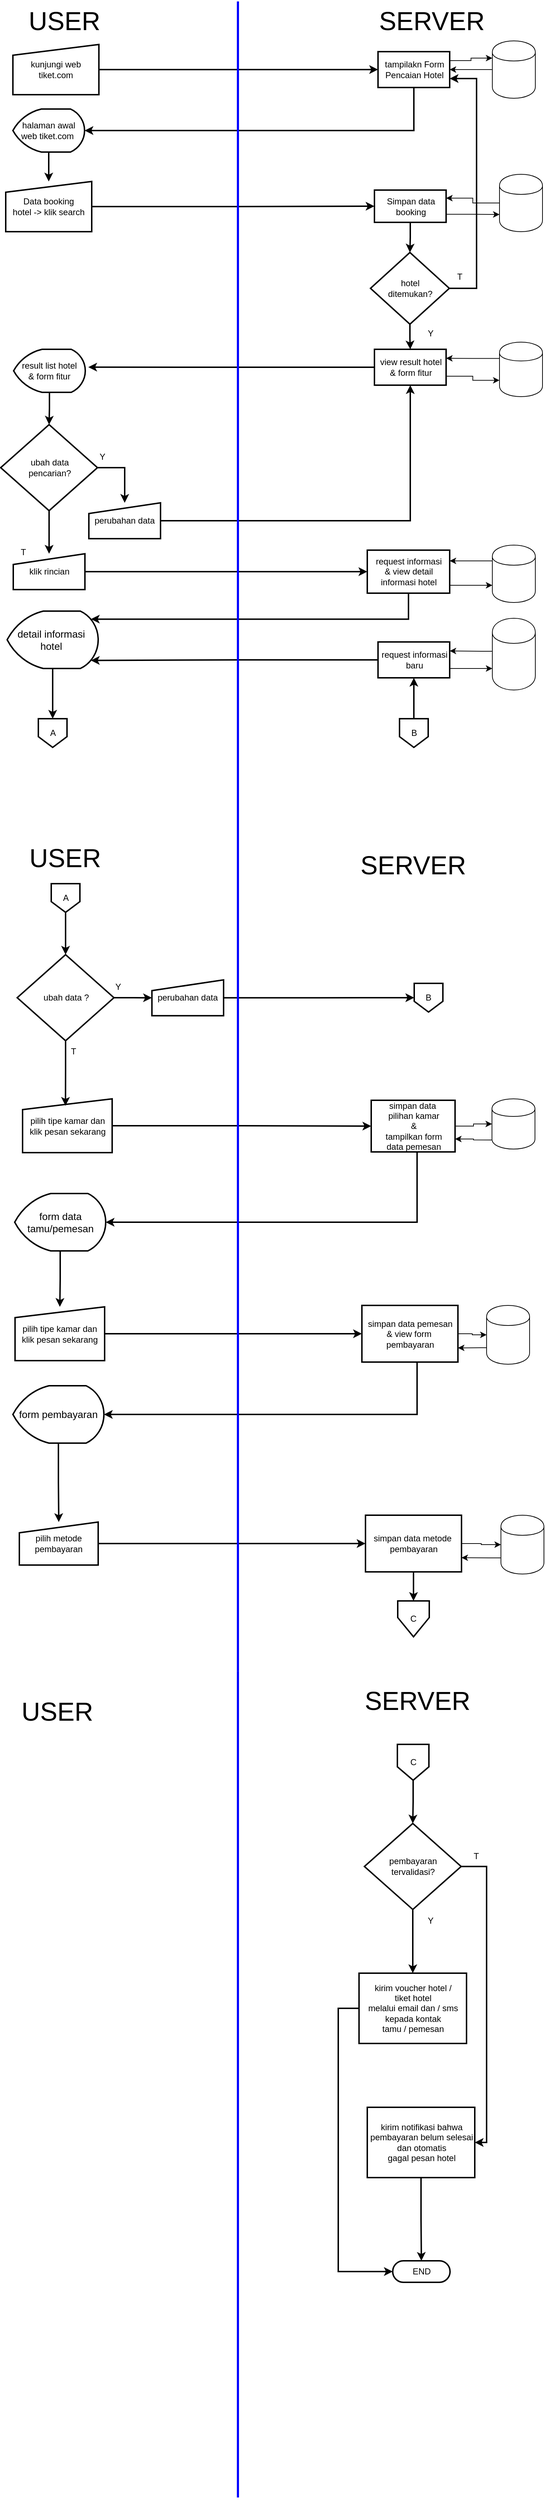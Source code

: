 <mxfile version="9.3.1" type="device" userAgent="Mozilla/5.0 (Windows NT 10.0; Win64; x64) AppleWebKit/537.36 (KHTML, like Gecko) draw.io/9.3.1 Chrome/66.0.336.181 Electron/3.0.6 Safari/537.36" editor="www.draw.io"><diagram id="7xQe9h00Fm2p5Pzg6TVt" name="flowchart"><mxGraphModel dx="2057" dy="865" grid="1" gridSize="10" guides="1" tooltips="1" connect="1" arrows="1" fold="1" page="1" pageScale="1" pageWidth="827" pageHeight="1169" background="#ffffff" math="0" shadow="0"><root><mxCell id="0"/><mxCell id="1" parent="0"/><mxCell id="4sEJpRVQ095iNsv6PVes-4" style="edgeStyle=orthogonalEdgeStyle;rounded=0;orthogonalLoop=1;jettySize=auto;html=1;entryX=0;entryY=0.5;entryDx=0;entryDy=0;strokeWidth=2;strokeColor=#000000;" parent="1" source="58WgCLBe9x--F_Q7dGFy-5" target="4sEJpRVQ095iNsv6PVes-2" edge="1"><mxGeometry relative="1" as="geometry"/></mxCell><mxCell id="58WgCLBe9x--F_Q7dGFy-5" value="kunjungi web tiket.com" style="shape=manualInput;whiteSpace=wrap;html=1;size=15;fillColor=none;strokeWidth=2;strokeColor=#000000;" parent="1" vertex="1"><mxGeometry x="86" y="70" width="120" height="70" as="geometry"/></mxCell><mxCell id="vdAIvBZN7Cc1fU0fqung-48" style="edgeStyle=orthogonalEdgeStyle;rounded=0;orthogonalLoop=1;jettySize=auto;html=1;entryX=1;entryY=0.5;entryDx=0;entryDy=0;entryPerimeter=0;strokeWidth=2;strokeColor=#000000;" parent="1" source="4sEJpRVQ095iNsv6PVes-2" target="4sEJpRVQ095iNsv6PVes-3" edge="1"><mxGeometry relative="1" as="geometry"><Array as="points"><mxPoint x="645" y="190"/></Array></mxGeometry></mxCell><mxCell id="BG5LnX7tdTYTS-cA3_3r-7" style="edgeStyle=orthogonalEdgeStyle;rounded=0;orthogonalLoop=1;jettySize=auto;html=1;entryX=0;entryY=0.3;entryDx=0;entryDy=0;exitX=1;exitY=0.25;exitDx=0;exitDy=0;" parent="1" source="4sEJpRVQ095iNsv6PVes-2" target="BG5LnX7tdTYTS-cA3_3r-6" edge="1"><mxGeometry relative="1" as="geometry"/></mxCell><mxCell id="4sEJpRVQ095iNsv6PVes-2" value="tampilakn Form &lt;br&gt;Pencaian Hotel&lt;br&gt;" style="html=1;whitespace=wrap;fillColor=none;strokeWidth=2;strokeColor=#000000;" parent="1" vertex="1"><mxGeometry x="595.5" y="80" width="100" height="50" as="geometry"/></mxCell><mxCell id="vdAIvBZN7Cc1fU0fqung-50" style="edgeStyle=orthogonalEdgeStyle;rounded=0;orthogonalLoop=1;jettySize=auto;html=1;entryX=0.5;entryY=0;entryDx=0;entryDy=0;strokeWidth=2;strokeColor=#000000;" parent="1" source="4sEJpRVQ095iNsv6PVes-3" target="4sEJpRVQ095iNsv6PVes-10" edge="1"><mxGeometry relative="1" as="geometry"/></mxCell><mxCell id="4sEJpRVQ095iNsv6PVes-3" value="halaman awal web tiket.com&amp;nbsp;" style="strokeWidth=2;html=1;shape=mxgraph.flowchart.display;whiteSpace=wrap;fillColor=none;strokeColor=#000000;" parent="1" vertex="1"><mxGeometry x="86" y="160" width="100" height="60" as="geometry"/></mxCell><mxCell id="4sEJpRVQ095iNsv6PVes-8" value="&lt;font style=&quot;font-size: 36px&quot;&gt;USER&lt;/font&gt;" style="text;html=1;resizable=0;points=[];autosize=1;align=left;verticalAlign=top;spacingTop=-4;strokeWidth=2;strokeColor=none;" parent="1" vertex="1"><mxGeometry x="105.5" y="13" width="120" height="20" as="geometry"/></mxCell><mxCell id="4sEJpRVQ095iNsv6PVes-9" value="&lt;font style=&quot;font-size: 36px&quot;&gt;SERVER&lt;/font&gt;" style="text;html=1;resizable=0;points=[];autosize=1;align=left;verticalAlign=top;spacingTop=-4;strokeWidth=2;strokeColor=none;" parent="1" vertex="1"><mxGeometry x="594.5" y="13" width="160" height="20" as="geometry"/></mxCell><mxCell id="4sEJpRVQ095iNsv6PVes-17" style="edgeStyle=orthogonalEdgeStyle;rounded=0;orthogonalLoop=1;jettySize=auto;html=1;entryX=0;entryY=0.5;entryDx=0;entryDy=0;strokeWidth=2;strokeColor=#000000;" parent="1" source="4sEJpRVQ095iNsv6PVes-10" target="4sEJpRVQ095iNsv6PVes-13" edge="1"><mxGeometry relative="1" as="geometry"><mxPoint x="523.0" y="385" as="targetPoint"/></mxGeometry></mxCell><mxCell id="4sEJpRVQ095iNsv6PVes-10" value="Data booking&lt;br&gt;hotel -&amp;gt; klik search&lt;br&gt;" style="shape=manualInput;whiteSpace=wrap;html=1;size=15;fillColor=none;strokeWidth=2;strokeColor=#000000;" parent="1" vertex="1"><mxGeometry x="76" y="261" width="120" height="70" as="geometry"/></mxCell><mxCell id="4sEJpRVQ095iNsv6PVes-18" style="edgeStyle=orthogonalEdgeStyle;rounded=0;orthogonalLoop=1;jettySize=auto;html=1;entryX=0.5;entryY=0;entryDx=0;entryDy=0;strokeWidth=2;strokeColor=#000000;" parent="1" source="4sEJpRVQ095iNsv6PVes-13" target="4sEJpRVQ095iNsv6PVes-14" edge="1"><mxGeometry relative="1" as="geometry"/></mxCell><mxCell id="BG5LnX7tdTYTS-cA3_3r-12" style="edgeStyle=orthogonalEdgeStyle;rounded=0;orthogonalLoop=1;jettySize=auto;html=1;entryX=0;entryY=0.7;entryDx=0;entryDy=0;exitX=1;exitY=0.75;exitDx=0;exitDy=0;" parent="1" source="4sEJpRVQ095iNsv6PVes-13" target="BG5LnX7tdTYTS-cA3_3r-11" edge="1"><mxGeometry relative="1" as="geometry"/></mxCell><mxCell id="4sEJpRVQ095iNsv6PVes-13" value="Simpan data &lt;br&gt;booking" style="html=1;whitespace=wrap;fillColor=none;strokeWidth=2;strokeColor=#000000;" parent="1" vertex="1"><mxGeometry x="590.5" y="273" width="100" height="45" as="geometry"/></mxCell><mxCell id="4sEJpRVQ095iNsv6PVes-20" style="edgeStyle=orthogonalEdgeStyle;rounded=0;orthogonalLoop=1;jettySize=auto;html=1;entryX=0.5;entryY=0;entryDx=0;entryDy=0;strokeWidth=2;strokeColor=#000000;" parent="1" source="4sEJpRVQ095iNsv6PVes-14" target="4sEJpRVQ095iNsv6PVes-19" edge="1"><mxGeometry relative="1" as="geometry"/></mxCell><mxCell id="4sEJpRVQ095iNsv6PVes-23" style="edgeStyle=orthogonalEdgeStyle;rounded=0;orthogonalLoop=1;jettySize=auto;html=1;entryX=1;entryY=0.75;entryDx=0;entryDy=0;strokeWidth=2;strokeColor=#000000;" parent="1" source="4sEJpRVQ095iNsv6PVes-14" target="4sEJpRVQ095iNsv6PVes-2" edge="1"><mxGeometry relative="1" as="geometry"><Array as="points"><mxPoint x="733" y="410"/><mxPoint x="733" y="118"/></Array></mxGeometry></mxCell><mxCell id="4sEJpRVQ095iNsv6PVes-14" value="hotel &lt;br&gt;ditemukan?" style="shape=rhombus;html=1;whitespace=wrap;perimeter=rhombusPerimeter;fillColor=none;strokeWidth=2;strokeColor=#000000;" parent="1" vertex="1"><mxGeometry x="585" y="360" width="110" height="100" as="geometry"/></mxCell><mxCell id="4sEJpRVQ095iNsv6PVes-22" style="edgeStyle=orthogonalEdgeStyle;rounded=0;orthogonalLoop=1;jettySize=auto;html=1;entryX=1.042;entryY=0.415;entryDx=0;entryDy=0;entryPerimeter=0;strokeWidth=2;strokeColor=#000000;" parent="1" source="4sEJpRVQ095iNsv6PVes-19" target="4sEJpRVQ095iNsv6PVes-21" edge="1"><mxGeometry relative="1" as="geometry"/></mxCell><mxCell id="DP4-Vj7uWjDRivmNZeHk-3" style="edgeStyle=orthogonalEdgeStyle;rounded=0;orthogonalLoop=1;jettySize=auto;html=1;entryX=0;entryY=0.7;entryDx=0;entryDy=0;exitX=1;exitY=0.75;exitDx=0;exitDy=0;" parent="1" source="4sEJpRVQ095iNsv6PVes-19" target="DP4-Vj7uWjDRivmNZeHk-2" edge="1"><mxGeometry relative="1" as="geometry"/></mxCell><mxCell id="4sEJpRVQ095iNsv6PVes-19" value="view result hotel&lt;br&gt;&amp;amp; form fitur&lt;br&gt;" style="html=1;whitespace=wrap;fillColor=none;strokeWidth=2;strokeColor=#000000;" parent="1" vertex="1"><mxGeometry x="590.5" y="495" width="100" height="50" as="geometry"/></mxCell><mxCell id="4sEJpRVQ095iNsv6PVes-28" style="edgeStyle=orthogonalEdgeStyle;rounded=0;orthogonalLoop=1;jettySize=auto;html=1;entryX=0.5;entryY=0;entryDx=0;entryDy=0;strokeWidth=2;strokeColor=#000000;" parent="1" source="4sEJpRVQ095iNsv6PVes-21" target="4sEJpRVQ095iNsv6PVes-25" edge="1"><mxGeometry relative="1" as="geometry"/></mxCell><mxCell id="4sEJpRVQ095iNsv6PVes-21" value="result list hotel&lt;br&gt;&amp;amp; form fitur&lt;br&gt;" style="strokeWidth=2;html=1;shape=mxgraph.flowchart.display;whiteSpace=wrap;fillColor=none;strokeColor=#000000;" parent="1" vertex="1"><mxGeometry x="87" y="495" width="100" height="60" as="geometry"/></mxCell><mxCell id="vdAIvBZN7Cc1fU0fqung-18" style="edgeStyle=orthogonalEdgeStyle;rounded=0;orthogonalLoop=1;jettySize=auto;html=1;entryX=0;entryY=0.5;entryDx=0;entryDy=0;strokeWidth=2;strokeColor=#000000;" parent="1" source="4sEJpRVQ095iNsv6PVes-24" target="4sEJpRVQ095iNsv6PVes-27" edge="1"><mxGeometry relative="1" as="geometry"/></mxCell><mxCell id="4sEJpRVQ095iNsv6PVes-24" value="klik rincian" style="shape=manualInput;whiteSpace=wrap;html=1;size=15;fillColor=none;strokeWidth=2;strokeColor=#000000;" parent="1" vertex="1"><mxGeometry x="86.5" y="780" width="100" height="50" as="geometry"/></mxCell><mxCell id="vdAIvBZN7Cc1fU0fqung-19" style="edgeStyle=orthogonalEdgeStyle;rounded=0;orthogonalLoop=1;jettySize=auto;html=1;entryX=0.5;entryY=0;entryDx=0;entryDy=0;strokeWidth=2;strokeColor=#000000;" parent="1" source="4sEJpRVQ095iNsv6PVes-25" target="4sEJpRVQ095iNsv6PVes-24" edge="1"><mxGeometry relative="1" as="geometry"/></mxCell><mxCell id="vdAIvBZN7Cc1fU0fqung-51" style="edgeStyle=orthogonalEdgeStyle;rounded=0;orthogonalLoop=1;jettySize=auto;html=1;entryX=0.5;entryY=0;entryDx=0;entryDy=0;strokeWidth=2;strokeColor=#000000;" parent="1" source="4sEJpRVQ095iNsv6PVes-25" target="4sEJpRVQ095iNsv6PVes-26" edge="1"><mxGeometry relative="1" as="geometry"><Array as="points"><mxPoint x="242" y="660"/></Array></mxGeometry></mxCell><mxCell id="4sEJpRVQ095iNsv6PVes-25" value="ubah data &lt;br&gt;pencarian?" style="shape=rhombus;html=1;whitespace=wrap;perimeter=rhombusPerimeter;fillColor=none;strokeWidth=2;strokeColor=#000000;" parent="1" vertex="1"><mxGeometry x="69" y="600" width="135" height="120" as="geometry"/></mxCell><mxCell id="vdAIvBZN7Cc1fU0fqung-21" style="edgeStyle=orthogonalEdgeStyle;rounded=0;orthogonalLoop=1;jettySize=auto;html=1;entryX=0.5;entryY=1;entryDx=0;entryDy=0;strokeWidth=2;strokeColor=#000000;" parent="1" source="4sEJpRVQ095iNsv6PVes-26" target="4sEJpRVQ095iNsv6PVes-19" edge="1"><mxGeometry relative="1" as="geometry"/></mxCell><mxCell id="4sEJpRVQ095iNsv6PVes-26" value="perubahan data" style="shape=manualInput;whiteSpace=wrap;html=1;size=15;fillColor=none;strokeWidth=2;strokeColor=#000000;" parent="1" vertex="1"><mxGeometry x="192" y="709" width="100" height="50" as="geometry"/></mxCell><mxCell id="vdAIvBZN7Cc1fU0fqung-16" style="edgeStyle=orthogonalEdgeStyle;rounded=0;orthogonalLoop=1;jettySize=auto;html=1;entryX=0.92;entryY=0.14;entryDx=0;entryDy=0;entryPerimeter=0;strokeWidth=2;strokeColor=#000000;" parent="1" source="4sEJpRVQ095iNsv6PVes-27" target="4sEJpRVQ095iNsv6PVes-35" edge="1"><mxGeometry relative="1" as="geometry"><Array as="points"><mxPoint x="638" y="871"/></Array></mxGeometry></mxCell><mxCell id="GLwpwIfzHlogev-epCEm-1" style="edgeStyle=orthogonalEdgeStyle;rounded=0;orthogonalLoop=1;jettySize=auto;html=1;entryX=0;entryY=0.7;entryDx=0;entryDy=0;" parent="1" source="4sEJpRVQ095iNsv6PVes-27" target="iQCuo9IzA75NZSROzpXM-1" edge="1"><mxGeometry relative="1" as="geometry"><Array as="points"><mxPoint x="710" y="824"/><mxPoint x="710" y="824"/></Array></mxGeometry></mxCell><mxCell id="4sEJpRVQ095iNsv6PVes-27" value="request informasi&lt;br&gt;&amp;amp; view detail&lt;br&gt;informasi hotel&lt;br&gt;" style="html=1;whitespace=wrap;fillColor=none;strokeWidth=2;strokeColor=#000000;" parent="1" vertex="1"><mxGeometry x="580.5" y="775" width="115" height="60" as="geometry"/></mxCell><mxCell id="vdAIvBZN7Cc1fU0fqung-56" style="edgeStyle=orthogonalEdgeStyle;rounded=0;orthogonalLoop=1;jettySize=auto;html=1;entryX=0.5;entryY=0;entryDx=0;entryDy=0;strokeWidth=2;strokeColor=#000000;" parent="1" source="4sEJpRVQ095iNsv6PVes-35" target="vdAIvBZN7Cc1fU0fqung-55" edge="1"><mxGeometry relative="1" as="geometry"/></mxCell><mxCell id="4sEJpRVQ095iNsv6PVes-35" value="&lt;font style=&quot;font-size: 14px&quot;&gt;detail informasi&amp;nbsp;&lt;br&gt;hotel&amp;nbsp;&lt;/font&gt;&lt;br&gt;" style="strokeWidth=2;html=1;shape=mxgraph.flowchart.display;whiteSpace=wrap;fillColor=none;strokeColor=#000000;" parent="1" vertex="1"><mxGeometry x="78" y="860" width="127" height="80" as="geometry"/></mxCell><mxCell id="vdAIvBZN7Cc1fU0fqung-33" style="edgeStyle=orthogonalEdgeStyle;rounded=0;orthogonalLoop=1;jettySize=auto;html=1;entryX=0.479;entryY=0.129;entryDx=0;entryDy=0;entryPerimeter=0;strokeWidth=2;strokeColor=#000000;" parent="1" source="vdAIvBZN7Cc1fU0fqung-22" target="vdAIvBZN7Cc1fU0fqung-24" edge="1"><mxGeometry relative="1" as="geometry"/></mxCell><mxCell id="vdAIvBZN7Cc1fU0fqung-66" style="edgeStyle=orthogonalEdgeStyle;rounded=0;orthogonalLoop=1;jettySize=auto;html=1;entryX=0;entryY=0.5;entryDx=0;entryDy=0;strokeWidth=2;strokeColor=#000000;" parent="1" source="vdAIvBZN7Cc1fU0fqung-22" target="vdAIvBZN7Cc1fU0fqung-23" edge="1"><mxGeometry relative="1" as="geometry"/></mxCell><mxCell id="vdAIvBZN7Cc1fU0fqung-22" value="ubah data ?" style="shape=rhombus;html=1;whitespace=wrap;perimeter=rhombusPerimeter;fillColor=none;strokeWidth=2;strokeColor=#000000;" parent="1" vertex="1"><mxGeometry x="92" y="1339" width="135" height="120" as="geometry"/></mxCell><mxCell id="vdAIvBZN7Cc1fU0fqung-68" style="edgeStyle=orthogonalEdgeStyle;rounded=0;orthogonalLoop=1;jettySize=auto;html=1;entryX=0;entryY=0.5;entryDx=0;entryDy=0;strokeWidth=2;strokeColor=#000000;" parent="1" source="vdAIvBZN7Cc1fU0fqung-23" target="vdAIvBZN7Cc1fU0fqung-67" edge="1"><mxGeometry relative="1" as="geometry"/></mxCell><mxCell id="vdAIvBZN7Cc1fU0fqung-23" value="perubahan data" style="shape=manualInput;whiteSpace=wrap;html=1;size=15;fillColor=none;strokeWidth=2;strokeColor=#000000;" parent="1" vertex="1"><mxGeometry x="280" y="1374.118" width="100" height="50" as="geometry"/></mxCell><mxCell id="vdAIvBZN7Cc1fU0fqung-35" style="edgeStyle=orthogonalEdgeStyle;rounded=0;orthogonalLoop=1;jettySize=auto;html=1;entryX=0;entryY=0.5;entryDx=0;entryDy=0;strokeWidth=2;strokeColor=#000000;" parent="1" source="vdAIvBZN7Cc1fU0fqung-24" target="vdAIvBZN7Cc1fU0fqung-34" edge="1"><mxGeometry relative="1" as="geometry"/></mxCell><mxCell id="vdAIvBZN7Cc1fU0fqung-24" value="pilih tipe kamar dan klik pesan sekarang" style="shape=manualInput;whiteSpace=wrap;html=1;size=15;fillColor=none;strokeWidth=2;strokeColor=#000000;" parent="1" vertex="1"><mxGeometry x="99.5" y="1540" width="125" height="75" as="geometry"/></mxCell><mxCell id="vdAIvBZN7Cc1fU0fqung-52" style="edgeStyle=orthogonalEdgeStyle;rounded=0;orthogonalLoop=1;jettySize=auto;html=1;entryX=0.92;entryY=0.86;entryDx=0;entryDy=0;entryPerimeter=0;strokeWidth=2;strokeColor=#000000;" parent="1" source="vdAIvBZN7Cc1fU0fqung-26" target="4sEJpRVQ095iNsv6PVes-35" edge="1"><mxGeometry relative="1" as="geometry"/></mxCell><mxCell id="GLwpwIfzHlogev-epCEm-4" style="edgeStyle=orthogonalEdgeStyle;rounded=0;orthogonalLoop=1;jettySize=auto;html=1;entryX=0;entryY=0.7;entryDx=0;entryDy=0;" parent="1" source="vdAIvBZN7Cc1fU0fqung-26" target="GLwpwIfzHlogev-epCEm-3" edge="1"><mxGeometry relative="1" as="geometry"><Array as="points"><mxPoint x="710" y="940"/><mxPoint x="710" y="940"/></Array></mxGeometry></mxCell><mxCell id="vdAIvBZN7Cc1fU0fqung-26" value="request informasi&lt;br&gt;baru&lt;br&gt;" style="html=1;whitespace=wrap;fillColor=none;strokeWidth=2;strokeColor=#000000;" parent="1" vertex="1"><mxGeometry x="595.5" y="903" width="100" height="50" as="geometry"/></mxCell><mxCell id="vdAIvBZN7Cc1fU0fqung-37" style="edgeStyle=orthogonalEdgeStyle;rounded=0;orthogonalLoop=1;jettySize=auto;html=1;entryX=1;entryY=0.5;entryDx=0;entryDy=0;entryPerimeter=0;strokeWidth=2;strokeColor=#000000;" parent="1" source="vdAIvBZN7Cc1fU0fqung-34" target="vdAIvBZN7Cc1fU0fqung-36" edge="1"><mxGeometry relative="1" as="geometry"><Array as="points"><mxPoint x="650" y="1712"/></Array></mxGeometry></mxCell><mxCell id="728oEjt366o9TliMP6BF-3" style="edgeStyle=orthogonalEdgeStyle;rounded=0;orthogonalLoop=1;jettySize=auto;html=1;entryX=0;entryY=0.5;entryDx=0;entryDy=0;" parent="1" source="vdAIvBZN7Cc1fU0fqung-34" target="728oEjt366o9TliMP6BF-1" edge="1"><mxGeometry relative="1" as="geometry"/></mxCell><mxCell id="vdAIvBZN7Cc1fU0fqung-34" value="simpan data&amp;nbsp;&lt;br&gt;pilihan kamar&lt;br&gt;&amp;amp;&lt;br&gt;tampilkan form &lt;br&gt;data pemesan&lt;br&gt;" style="html=1;whitespace=wrap;fillColor=none;strokeWidth=2;strokeColor=#000000;" parent="1" vertex="1"><mxGeometry x="586" y="1542" width="117" height="72" as="geometry"/></mxCell><mxCell id="vdAIvBZN7Cc1fU0fqung-39" style="edgeStyle=orthogonalEdgeStyle;rounded=0;orthogonalLoop=1;jettySize=auto;html=1;entryX=0.5;entryY=0;entryDx=0;entryDy=0;strokeWidth=2;strokeColor=#000000;" parent="1" source="vdAIvBZN7Cc1fU0fqung-36" target="vdAIvBZN7Cc1fU0fqung-38" edge="1"><mxGeometry relative="1" as="geometry"/></mxCell><mxCell id="vdAIvBZN7Cc1fU0fqung-36" value="&lt;span style=&quot;font-size: 14px&quot;&gt;form data tamu/pemesan&lt;/span&gt;&lt;br&gt;" style="strokeWidth=2;html=1;shape=mxgraph.flowchart.display;whiteSpace=wrap;fillColor=none;strokeColor=#000000;" parent="1" vertex="1"><mxGeometry x="88.5" y="1672" width="127" height="80" as="geometry"/></mxCell><mxCell id="vdAIvBZN7Cc1fU0fqung-41" style="edgeStyle=orthogonalEdgeStyle;rounded=0;orthogonalLoop=1;jettySize=auto;html=1;entryX=0;entryY=0.5;entryDx=0;entryDy=0;strokeWidth=2;strokeColor=#000000;" parent="1" source="vdAIvBZN7Cc1fU0fqung-38" target="vdAIvBZN7Cc1fU0fqung-40" edge="1"><mxGeometry relative="1" as="geometry"/></mxCell><mxCell id="vdAIvBZN7Cc1fU0fqung-38" value="pilih tipe kamar dan klik pesan sekarang" style="shape=manualInput;whiteSpace=wrap;html=1;size=15;fillColor=none;strokeWidth=2;strokeColor=#000000;" parent="1" vertex="1"><mxGeometry x="89" y="1830" width="125" height="75" as="geometry"/></mxCell><mxCell id="vdAIvBZN7Cc1fU0fqung-69" style="edgeStyle=orthogonalEdgeStyle;rounded=0;orthogonalLoop=1;jettySize=auto;html=1;entryX=1;entryY=0.5;entryDx=0;entryDy=0;entryPerimeter=0;strokeWidth=2;strokeColor=#000000;" parent="1" source="vdAIvBZN7Cc1fU0fqung-40" target="vdAIvBZN7Cc1fU0fqung-42" edge="1"><mxGeometry relative="1" as="geometry"><Array as="points"><mxPoint x="650" y="1980"/></Array></mxGeometry></mxCell><mxCell id="BG5LnX7tdTYTS-cA3_3r-1" style="edgeStyle=orthogonalEdgeStyle;rounded=0;orthogonalLoop=1;jettySize=auto;html=1;entryX=0;entryY=0.5;entryDx=0;entryDy=0;" parent="1" source="vdAIvBZN7Cc1fU0fqung-40" target="728oEjt366o9TliMP6BF-4" edge="1"><mxGeometry relative="1" as="geometry"/></mxCell><mxCell id="vdAIvBZN7Cc1fU0fqung-40" value="simpan data pemesan&lt;br&gt;&amp;amp; view form&amp;nbsp;&lt;br&gt;pembayaran&lt;br&gt;" style="html=1;whitespace=wrap;fillColor=none;strokeWidth=2;strokeColor=#000000;" parent="1" vertex="1"><mxGeometry x="573" y="1828" width="134" height="79" as="geometry"/></mxCell><mxCell id="vdAIvBZN7Cc1fU0fqung-63" style="edgeStyle=orthogonalEdgeStyle;rounded=0;orthogonalLoop=1;jettySize=auto;html=1;strokeWidth=2;strokeColor=#000000;" parent="1" source="vdAIvBZN7Cc1fU0fqung-42" target="vdAIvBZN7Cc1fU0fqung-43" edge="1"><mxGeometry relative="1" as="geometry"/></mxCell><mxCell id="vdAIvBZN7Cc1fU0fqung-42" value="&lt;span style=&quot;font-size: 14px&quot;&gt;form pembayaran&lt;/span&gt;&lt;br&gt;" style="strokeWidth=2;html=1;shape=mxgraph.flowchart.display;whiteSpace=wrap;fillColor=none;strokeColor=#000000;" parent="1" vertex="1"><mxGeometry x="86" y="1940" width="127" height="80" as="geometry"/></mxCell><mxCell id="vdAIvBZN7Cc1fU0fqung-64" style="edgeStyle=orthogonalEdgeStyle;rounded=0;orthogonalLoop=1;jettySize=auto;html=1;strokeWidth=2;strokeColor=#000000;" parent="1" source="vdAIvBZN7Cc1fU0fqung-43" target="vdAIvBZN7Cc1fU0fqung-44" edge="1"><mxGeometry relative="1" as="geometry"/></mxCell><mxCell id="vdAIvBZN7Cc1fU0fqung-43" value="pilih metode pembayaran" style="shape=manualInput;whiteSpace=wrap;html=1;size=15;fillColor=none;strokeWidth=2;strokeColor=#000000;" parent="1" vertex="1"><mxGeometry x="95" y="2130" width="110" height="60" as="geometry"/></mxCell><mxCell id="vdAIvBZN7Cc1fU0fqung-72" style="edgeStyle=orthogonalEdgeStyle;rounded=0;orthogonalLoop=1;jettySize=auto;html=1;entryX=0.5;entryY=0;entryDx=0;entryDy=0;strokeWidth=2;strokeColor=#000000;" parent="1" source="vdAIvBZN7Cc1fU0fqung-44" target="vdAIvBZN7Cc1fU0fqung-70" edge="1"><mxGeometry relative="1" as="geometry"/></mxCell><mxCell id="BG5LnX7tdTYTS-cA3_3r-4" style="edgeStyle=orthogonalEdgeStyle;rounded=0;orthogonalLoop=1;jettySize=auto;html=1;entryX=0;entryY=0.5;entryDx=0;entryDy=0;" parent="1" source="vdAIvBZN7Cc1fU0fqung-44" target="BG5LnX7tdTYTS-cA3_3r-3" edge="1"><mxGeometry relative="1" as="geometry"/></mxCell><mxCell id="vdAIvBZN7Cc1fU0fqung-44" value="simpan data metode&amp;nbsp;&lt;br&gt;pembayaran&lt;br&gt;" style="html=1;whitespace=wrap;fillColor=none;strokeWidth=2;strokeColor=#000000;" parent="1" vertex="1"><mxGeometry x="578" y="2120.5" width="134" height="79" as="geometry"/></mxCell><mxCell id="vdAIvBZN7Cc1fU0fqung-74" style="edgeStyle=orthogonalEdgeStyle;rounded=0;orthogonalLoop=1;jettySize=auto;html=1;entryX=0.5;entryY=0;entryDx=0;entryDy=0;strokeWidth=2;strokeColor=#000000;" parent="1" source="vdAIvBZN7Cc1fU0fqung-45" target="vdAIvBZN7Cc1fU0fqung-46" edge="1"><mxGeometry relative="1" as="geometry"/></mxCell><mxCell id="vdAIvBZN7Cc1fU0fqung-75" style="edgeStyle=orthogonalEdgeStyle;rounded=0;orthogonalLoop=1;jettySize=auto;html=1;entryX=1;entryY=0.5;entryDx=0;entryDy=0;strokeWidth=2;strokeColor=#000000;" parent="1" source="vdAIvBZN7Cc1fU0fqung-45" target="vdAIvBZN7Cc1fU0fqung-47" edge="1"><mxGeometry relative="1" as="geometry"><Array as="points"><mxPoint x="747" y="2610"/><mxPoint x="747" y="2995"/></Array></mxGeometry></mxCell><mxCell id="vdAIvBZN7Cc1fU0fqung-45" value="pembayaran&lt;br&gt;tervalidasi?&lt;br&gt;" style="shape=rhombus;html=1;whitespace=wrap;perimeter=rhombusPerimeter;fillColor=none;strokeWidth=2;strokeColor=#000000;" parent="1" vertex="1"><mxGeometry x="576.5" y="2550.222" width="135" height="120" as="geometry"/></mxCell><mxCell id="vdAIvBZN7Cc1fU0fqung-77" style="edgeStyle=orthogonalEdgeStyle;rounded=0;orthogonalLoop=1;jettySize=auto;html=1;entryX=0;entryY=0.5;entryDx=0;entryDy=0;entryPerimeter=0;strokeWidth=2;strokeColor=#000000;" parent="1" source="vdAIvBZN7Cc1fU0fqung-46" target="vdAIvBZN7Cc1fU0fqung-76" edge="1"><mxGeometry relative="1" as="geometry"><Array as="points"><mxPoint x="540" y="2808"/><mxPoint x="540" y="3175"/></Array></mxGeometry></mxCell><mxCell id="vdAIvBZN7Cc1fU0fqung-46" value="kirim voucher hotel / &lt;br&gt;tiket hotel&lt;br&gt;melalui email dan / sms&lt;br&gt;kepada kontak &lt;br&gt;tamu / pemesan&lt;br&gt;" style="html=1;whitespace=wrap;fillColor=none;strokeWidth=2;strokeColor=#000000;" parent="1" vertex="1"><mxGeometry x="569" y="2759" width="150" height="98" as="geometry"/></mxCell><mxCell id="vdAIvBZN7Cc1fU0fqung-78" style="edgeStyle=orthogonalEdgeStyle;rounded=0;orthogonalLoop=1;jettySize=auto;html=1;entryX=0.5;entryY=0.5;entryDx=0;entryDy=-15;entryPerimeter=0;strokeWidth=2;strokeColor=#000000;" parent="1" source="vdAIvBZN7Cc1fU0fqung-47" target="vdAIvBZN7Cc1fU0fqung-76" edge="1"><mxGeometry relative="1" as="geometry"/></mxCell><mxCell id="vdAIvBZN7Cc1fU0fqung-47" value="kirim notifikasi bahwa &lt;br&gt;pembayaran belum selesai&lt;br&gt;dan otomatis &lt;br&gt;gagal pesan hotel&lt;br&gt;" style="html=1;whitespace=wrap;fillColor=none;strokeWidth=2;strokeColor=#000000;" parent="1" vertex="1"><mxGeometry x="580.5" y="2946" width="150" height="98" as="geometry"/></mxCell><mxCell id="vdAIvBZN7Cc1fU0fqung-55" value="A" style="shape=offPageConnector;whiteSpace=wrap;html=1;fillColor=none;strokeWidth=2;strokeColor=#000000;" parent="1" vertex="1"><mxGeometry x="121.5" y="1010" width="40" height="40" as="geometry"/></mxCell><mxCell id="vdAIvBZN7Cc1fU0fqung-60" style="edgeStyle=orthogonalEdgeStyle;rounded=0;orthogonalLoop=1;jettySize=auto;html=1;entryX=0.5;entryY=0;entryDx=0;entryDy=0;strokeWidth=2;strokeColor=#000000;" parent="1" source="vdAIvBZN7Cc1fU0fqung-57" target="vdAIvBZN7Cc1fU0fqung-22" edge="1"><mxGeometry relative="1" as="geometry"/></mxCell><mxCell id="vdAIvBZN7Cc1fU0fqung-57" value="A" style="shape=offPageConnector;whiteSpace=wrap;html=1;fillColor=none;strokeWidth=2;strokeColor=#000000;" parent="1" vertex="1"><mxGeometry x="139.5" y="1240" width="40" height="40" as="geometry"/></mxCell><mxCell id="vdAIvBZN7Cc1fU0fqung-59" style="edgeStyle=orthogonalEdgeStyle;rounded=0;orthogonalLoop=1;jettySize=auto;html=1;entryX=0.5;entryY=1;entryDx=0;entryDy=0;strokeWidth=2;strokeColor=#000000;" parent="1" source="vdAIvBZN7Cc1fU0fqung-58" target="vdAIvBZN7Cc1fU0fqung-26" edge="1"><mxGeometry relative="1" as="geometry"/></mxCell><mxCell id="vdAIvBZN7Cc1fU0fqung-58" value="B" style="shape=offPageConnector;whiteSpace=wrap;html=1;fillColor=none;strokeWidth=2;strokeColor=#000000;" parent="1" vertex="1"><mxGeometry x="625.5" y="1010" width="40" height="40" as="geometry"/></mxCell><mxCell id="vdAIvBZN7Cc1fU0fqung-67" value="B" style="shape=offPageConnector;whiteSpace=wrap;html=1;fillColor=none;strokeWidth=2;strokeColor=#000000;" parent="1" vertex="1"><mxGeometry x="646" y="1379" width="40" height="40" as="geometry"/></mxCell><mxCell id="vdAIvBZN7Cc1fU0fqung-70" value="C" style="shape=offPageConnector;whiteSpace=wrap;html=1;fillColor=none;size=0.536;strokeWidth=2;strokeColor=#000000;" parent="1" vertex="1"><mxGeometry x="623" y="2240" width="44" height="50" as="geometry"/></mxCell><mxCell id="vdAIvBZN7Cc1fU0fqung-73" style="edgeStyle=orthogonalEdgeStyle;rounded=0;orthogonalLoop=1;jettySize=auto;html=1;entryX=0.5;entryY=0;entryDx=0;entryDy=0;strokeWidth=2;strokeColor=#000000;" parent="1" source="vdAIvBZN7Cc1fU0fqung-71" target="vdAIvBZN7Cc1fU0fqung-45" edge="1"><mxGeometry relative="1" as="geometry"/></mxCell><mxCell id="vdAIvBZN7Cc1fU0fqung-71" value="C" style="shape=offPageConnector;whiteSpace=wrap;html=1;fillColor=none;strokeWidth=2;strokeColor=#000000;" parent="1" vertex="1"><mxGeometry x="622.5" y="2440" width="44" height="50" as="geometry"/></mxCell><mxCell id="vdAIvBZN7Cc1fU0fqung-76" value="END" style="html=1;whitespace=wrap;shape=mxgraph.dfd.start;fillColor=none;strokeWidth=2;strokeColor=#000000;" parent="1" vertex="1"><mxGeometry x="616" y="3160" width="80" height="30" as="geometry"/></mxCell><mxCell id="vdAIvBZN7Cc1fU0fqung-80" value="" style="endArrow=none;html=1;strokeColor=#0000FF;strokeWidth=3;" parent="1" edge="1"><mxGeometry width="50" height="50" relative="1" as="geometry"><mxPoint x="400" y="1170" as="sourcePoint"/><mxPoint x="400" y="10" as="targetPoint"/></mxGeometry></mxCell><mxCell id="vdAIvBZN7Cc1fU0fqung-81" value="" style="endArrow=none;html=1;strokeColor=#0000FF;strokeWidth=3;" parent="1" edge="1"><mxGeometry width="50" height="50" relative="1" as="geometry"><mxPoint x="400" y="2337.833" as="sourcePoint"/><mxPoint x="400" y="1167.833" as="targetPoint"/></mxGeometry></mxCell><mxCell id="vdAIvBZN7Cc1fU0fqung-82" value="" style="endArrow=none;html=1;strokeColor=#0000FF;strokeWidth=3;" parent="1" edge="1"><mxGeometry width="50" height="50" relative="1" as="geometry"><mxPoint x="400" y="3490" as="sourcePoint"/><mxPoint x="400" y="2337.833" as="targetPoint"/></mxGeometry></mxCell><mxCell id="vdAIvBZN7Cc1fU0fqung-83" value="&lt;font style=&quot;font-size: 36px&quot;&gt;USER&lt;/font&gt;" style="text;html=1;resizable=0;points=[];autosize=1;align=left;verticalAlign=top;spacingTop=-4;strokeWidth=2;strokeColor=none;" parent="1" vertex="1"><mxGeometry x="107" y="1180" width="120" height="20" as="geometry"/></mxCell><mxCell id="vdAIvBZN7Cc1fU0fqung-85" value="&lt;font style=&quot;font-size: 36px&quot;&gt;USER&lt;/font&gt;" style="text;html=1;resizable=0;points=[];autosize=1;align=left;verticalAlign=top;spacingTop=-4;strokeWidth=2;strokeColor=none;" parent="1" vertex="1"><mxGeometry x="95.5" y="2370" width="120" height="20" as="geometry"/></mxCell><mxCell id="vdAIvBZN7Cc1fU0fqung-86" value="&lt;font style=&quot;font-size: 36px&quot;&gt;SERVER&lt;/font&gt;" style="text;html=1;resizable=0;points=[];autosize=1;align=left;verticalAlign=top;spacingTop=-4;strokeWidth=2;strokeColor=none;" parent="1" vertex="1"><mxGeometry x="569" y="1190" width="160" height="20" as="geometry"/></mxCell><mxCell id="vdAIvBZN7Cc1fU0fqung-87" value="&lt;font style=&quot;font-size: 36px&quot;&gt;SERVER&lt;/font&gt;" style="text;html=1;resizable=0;points=[];autosize=1;align=left;verticalAlign=top;spacingTop=-4;strokeWidth=2;strokeColor=none;" parent="1" vertex="1"><mxGeometry x="574.5" y="2355" width="160" height="20" as="geometry"/></mxCell><mxCell id="vdAIvBZN7Cc1fU0fqung-89" value="Y" style="text;html=1;resizable=0;points=[];autosize=1;align=left;verticalAlign=top;spacingTop=-4;" parent="1" vertex="1"><mxGeometry x="663" y="463" width="20" height="20" as="geometry"/></mxCell><mxCell id="vdAIvBZN7Cc1fU0fqung-90" value="T" style="text;html=1;resizable=0;points=[];autosize=1;align=left;verticalAlign=top;spacingTop=-4;" parent="1" vertex="1"><mxGeometry x="704" y="384" width="20" height="20" as="geometry"/></mxCell><mxCell id="vdAIvBZN7Cc1fU0fqung-91" value="Y" style="text;html=1;resizable=0;points=[];autosize=1;align=left;verticalAlign=top;spacingTop=-4;" parent="1" vertex="1"><mxGeometry x="205" y="635" width="20" height="20" as="geometry"/></mxCell><mxCell id="vdAIvBZN7Cc1fU0fqung-92" value="T" style="text;html=1;resizable=0;points=[];autosize=1;align=left;verticalAlign=top;spacingTop=-4;" parent="1" vertex="1"><mxGeometry x="95" y="768" width="20" height="20" as="geometry"/></mxCell><mxCell id="vdAIvBZN7Cc1fU0fqung-93" value="Y" style="text;html=1;resizable=0;points=[];autosize=1;align=left;verticalAlign=top;spacingTop=-4;" parent="1" vertex="1"><mxGeometry x="227" y="1374" width="20" height="20" as="geometry"/></mxCell><mxCell id="vdAIvBZN7Cc1fU0fqung-94" value="T" style="text;html=1;resizable=0;points=[];autosize=1;align=left;verticalAlign=top;spacingTop=-4;" parent="1" vertex="1"><mxGeometry x="165" y="1464" width="20" height="20" as="geometry"/></mxCell><mxCell id="vdAIvBZN7Cc1fU0fqung-95" value="Y" style="text;html=1;resizable=0;points=[];autosize=1;align=left;verticalAlign=top;spacingTop=-4;" parent="1" vertex="1"><mxGeometry x="663" y="2676" width="20" height="20" as="geometry"/></mxCell><mxCell id="vdAIvBZN7Cc1fU0fqung-96" value="T" style="text;html=1;resizable=0;points=[];autosize=1;align=left;verticalAlign=top;spacingTop=-4;" parent="1" vertex="1"><mxGeometry x="727" y="2586" width="20" height="20" as="geometry"/></mxCell><mxCell id="728oEjt366o9TliMP6BF-2" style="edgeStyle=orthogonalEdgeStyle;rounded=0;orthogonalLoop=1;jettySize=auto;html=1;entryX=1;entryY=0.75;entryDx=0;entryDy=0;exitX=-0.006;exitY=0.819;exitDx=0;exitDy=0;exitPerimeter=0;" parent="1" source="728oEjt366o9TliMP6BF-1" target="vdAIvBZN7Cc1fU0fqung-34" edge="1"><mxGeometry relative="1" as="geometry"/></mxCell><mxCell id="728oEjt366o9TliMP6BF-1" value="" style="shape=cylinder;whiteSpace=wrap;html=1;boundedLbl=1;backgroundOutline=1;" parent="1" vertex="1"><mxGeometry x="754.5" y="1540" width="60" height="70" as="geometry"/></mxCell><mxCell id="BG5LnX7tdTYTS-cA3_3r-2" style="edgeStyle=orthogonalEdgeStyle;rounded=0;orthogonalLoop=1;jettySize=auto;html=1;entryX=1;entryY=0.75;entryDx=0;entryDy=0;" parent="1" source="728oEjt366o9TliMP6BF-4" target="vdAIvBZN7Cc1fU0fqung-40" edge="1"><mxGeometry relative="1" as="geometry"><Array as="points"><mxPoint x="740" y="1887"/><mxPoint x="740" y="1887"/></Array></mxGeometry></mxCell><mxCell id="728oEjt366o9TliMP6BF-4" value="" style="shape=cylinder;whiteSpace=wrap;html=1;boundedLbl=1;backgroundOutline=1;" parent="1" vertex="1"><mxGeometry x="747" y="1828" width="60" height="82" as="geometry"/></mxCell><mxCell id="BG5LnX7tdTYTS-cA3_3r-5" style="edgeStyle=orthogonalEdgeStyle;rounded=0;orthogonalLoop=1;jettySize=auto;html=1;entryX=1;entryY=0.75;entryDx=0;entryDy=0;" parent="1" source="BG5LnX7tdTYTS-cA3_3r-3" target="vdAIvBZN7Cc1fU0fqung-44" edge="1"><mxGeometry relative="1" as="geometry"><Array as="points"><mxPoint x="750" y="2180"/><mxPoint x="750" y="2180"/></Array></mxGeometry></mxCell><mxCell id="BG5LnX7tdTYTS-cA3_3r-3" value="" style="shape=cylinder;whiteSpace=wrap;html=1;boundedLbl=1;backgroundOutline=1;" parent="1" vertex="1"><mxGeometry x="767" y="2120.5" width="60" height="82" as="geometry"/></mxCell><mxCell id="BG5LnX7tdTYTS-cA3_3r-10" style="edgeStyle=orthogonalEdgeStyle;rounded=0;orthogonalLoop=1;jettySize=auto;html=1;entryX=1;entryY=0.5;entryDx=0;entryDy=0;" parent="1" source="BG5LnX7tdTYTS-cA3_3r-6" target="4sEJpRVQ095iNsv6PVes-2" edge="1"><mxGeometry relative="1" as="geometry"/></mxCell><mxCell id="BG5LnX7tdTYTS-cA3_3r-6" value="" style="shape=cylinder;whiteSpace=wrap;html=1;boundedLbl=1;backgroundOutline=1;" parent="1" vertex="1"><mxGeometry x="755" y="65" width="60" height="80" as="geometry"/></mxCell><mxCell id="DP4-Vj7uWjDRivmNZeHk-1" style="edgeStyle=orthogonalEdgeStyle;rounded=0;orthogonalLoop=1;jettySize=auto;html=1;entryX=1;entryY=0.25;entryDx=0;entryDy=0;" parent="1" source="BG5LnX7tdTYTS-cA3_3r-11" target="4sEJpRVQ095iNsv6PVes-13" edge="1"><mxGeometry relative="1" as="geometry"/></mxCell><mxCell id="BG5LnX7tdTYTS-cA3_3r-11" value="" style="shape=cylinder;whiteSpace=wrap;html=1;boundedLbl=1;backgroundOutline=1;" parent="1" vertex="1"><mxGeometry x="765" y="251" width="60" height="80" as="geometry"/></mxCell><mxCell id="DP4-Vj7uWjDRivmNZeHk-4" style="edgeStyle=orthogonalEdgeStyle;rounded=0;orthogonalLoop=1;jettySize=auto;html=1;entryX=1;entryY=0.25;entryDx=0;entryDy=0;exitX=0;exitY=0.3;exitDx=0;exitDy=0;" parent="1" source="DP4-Vj7uWjDRivmNZeHk-2" target="4sEJpRVQ095iNsv6PVes-19" edge="1"><mxGeometry relative="1" as="geometry"/></mxCell><mxCell id="DP4-Vj7uWjDRivmNZeHk-2" value="" style="shape=cylinder;whiteSpace=wrap;html=1;boundedLbl=1;backgroundOutline=1;" parent="1" vertex="1"><mxGeometry x="765" y="485" width="60" height="76" as="geometry"/></mxCell><mxCell id="GLwpwIfzHlogev-epCEm-2" style="edgeStyle=orthogonalEdgeStyle;rounded=0;orthogonalLoop=1;jettySize=auto;html=1;entryX=1;entryY=0.25;entryDx=0;entryDy=0;" parent="1" source="iQCuo9IzA75NZSROzpXM-1" target="4sEJpRVQ095iNsv6PVes-27" edge="1"><mxGeometry relative="1" as="geometry"><Array as="points"><mxPoint x="740" y="790"/><mxPoint x="740" y="790"/></Array></mxGeometry></mxCell><mxCell id="iQCuo9IzA75NZSROzpXM-1" value="" style="shape=cylinder;whiteSpace=wrap;html=1;boundedLbl=1;backgroundOutline=1;" parent="1" vertex="1"><mxGeometry x="755" y="768" width="60" height="80" as="geometry"/></mxCell><mxCell id="GLwpwIfzHlogev-epCEm-5" style="edgeStyle=orthogonalEdgeStyle;rounded=0;orthogonalLoop=1;jettySize=auto;html=1;entryX=1;entryY=0.25;entryDx=0;entryDy=0;" parent="1" source="GLwpwIfzHlogev-epCEm-3" target="vdAIvBZN7Cc1fU0fqung-26" edge="1"><mxGeometry relative="1" as="geometry"><Array as="points"><mxPoint x="740" y="916"/><mxPoint x="740" y="916"/></Array></mxGeometry></mxCell><mxCell id="GLwpwIfzHlogev-epCEm-3" value="" style="shape=cylinder;whiteSpace=wrap;html=1;boundedLbl=1;backgroundOutline=1;" parent="1" vertex="1"><mxGeometry x="755" y="870" width="60" height="100" as="geometry"/></mxCell></root></mxGraphModel></diagram><diagram id="f451c32b-902f-3c84-764c-3777bf455fb3" name="hirarki_process"><mxGraphModel dx="2057" dy="865" grid="1" gridSize="10" guides="1" tooltips="1" connect="1" arrows="1" fold="1" page="1" pageScale="1" pageWidth="850" pageHeight="1100" background="#ffffff" math="0" shadow="0"><root><mxCell id="0"/><mxCell id="1" parent="0"/><mxCell id="2" style="edgeStyle=orthogonalEdgeStyle;rounded=0;orthogonalLoop=1;jettySize=auto;html=1;exitX=0.5;exitY=1;exitDx=0;exitDy=0;entryX=0.5;entryY=0;entryDx=0;entryDy=0;" edge="1" source="5" target="12" parent="1"><mxGeometry relative="1" as="geometry"/></mxCell><mxCell id="3" style="edgeStyle=orthogonalEdgeStyle;rounded=0;orthogonalLoop=1;jettySize=auto;html=1;exitX=0.5;exitY=1;exitDx=0;exitDy=0;entryX=0.5;entryY=0;entryDx=0;entryDy=0;" edge="1" source="5" target="23" parent="1"><mxGeometry relative="1" as="geometry"/></mxCell><mxCell id="4" style="edgeStyle=orthogonalEdgeStyle;rounded=0;orthogonalLoop=1;jettySize=auto;html=1;exitX=0.5;exitY=1;exitDx=0;exitDy=0;" edge="1" source="5" target="31" parent="1"><mxGeometry relative="1" as="geometry"/></mxCell><mxCell id="5" value="&lt;p style=&quot;margin: 4px 0px 0px ; text-align: center&quot;&gt;&lt;b&gt;0&lt;/b&gt;&lt;/p&gt;&lt;hr&gt;&lt;p style=&quot;text-align: center ; margin: 0px 0px 0px 8px&quot;&gt;Tiket.com&lt;/p&gt;" style="verticalAlign=middle;align=center;overflow=fill;fontSize=12;fontFamily=Helvetica;html=1;" vertex="1" parent="1"><mxGeometry x="903" y="40" width="142" height="60" as="geometry"/></mxCell><mxCell id="6" style="edgeStyle=orthogonalEdgeStyle;rounded=0;orthogonalLoop=1;jettySize=auto;html=1;exitX=0.5;exitY=1;exitDx=0;exitDy=0;entryX=0.5;entryY=0;entryDx=0;entryDy=0;" edge="1" parent="1"><mxGeometry relative="1" as="geometry"><mxPoint x="236" y="260" as="sourcePoint"/></mxGeometry></mxCell><mxCell id="7" style="edgeStyle=orthogonalEdgeStyle;rounded=0;orthogonalLoop=1;jettySize=auto;html=1;exitX=0.5;exitY=1;exitDx=0;exitDy=0;entryX=0.5;entryY=0;entryDx=0;entryDy=0;" edge="1" parent="1"><mxGeometry relative="1" as="geometry"><mxPoint x="236" y="260" as="sourcePoint"/></mxGeometry></mxCell><mxCell id="8" style="edgeStyle=orthogonalEdgeStyle;rounded=0;orthogonalLoop=1;jettySize=auto;html=1;exitX=0.5;exitY=1;exitDx=0;exitDy=0;entryX=0.5;entryY=0;entryDx=0;entryDy=0;" edge="1" parent="1"><mxGeometry relative="1" as="geometry"><mxPoint x="236" y="260" as="sourcePoint"/></mxGeometry></mxCell><mxCell id="9" style="edgeStyle=orthogonalEdgeStyle;rounded=0;orthogonalLoop=1;jettySize=auto;html=1;exitX=0.5;exitY=1;exitDx=0;exitDy=0;entryX=0.5;entryY=0;entryDx=0;entryDy=0;" edge="1" source="12" target="13" parent="1"><mxGeometry relative="1" as="geometry"/></mxCell><mxCell id="10" style="edgeStyle=orthogonalEdgeStyle;rounded=0;orthogonalLoop=1;jettySize=auto;html=1;exitX=0.5;exitY=1;exitDx=0;exitDy=0;entryX=0.5;entryY=0;entryDx=0;entryDy=0;" edge="1" source="12" target="14" parent="1"><mxGeometry relative="1" as="geometry"/></mxCell><mxCell id="11" style="edgeStyle=orthogonalEdgeStyle;rounded=0;orthogonalLoop=1;jettySize=auto;html=1;exitX=0.5;exitY=1;exitDx=0;exitDy=0;entryX=0.5;entryY=0;entryDx=0;entryDy=0;" edge="1" source="12" target="15" parent="1"><mxGeometry relative="1" as="geometry"/></mxCell><mxCell id="12" value="&lt;p style=&quot;margin: 4px 0px 0px ; text-align: center&quot;&gt;&lt;b&gt;1&lt;/b&gt;&lt;/p&gt;&lt;hr&gt;&lt;p style=&quot;text-align: center ; margin: 0px 0px 0px 8px&quot;&gt;Penentuan Booking&lt;/p&gt;" style="verticalAlign=middle;align=center;overflow=fill;fontSize=12;fontFamily=Helvetica;html=1;" vertex="1" parent="1"><mxGeometry x="263" y="200" width="142" height="60" as="geometry"/></mxCell><mxCell id="13" value="&lt;p style=&quot;text-align: center ; margin: 4px 0px 0px&quot;&gt;&lt;b&gt;1.1&lt;/b&gt;&lt;/p&gt;&lt;hr style=&quot;text-align: center&quot;&gt;&lt;p style=&quot;text-align: center ; margin: 0px 0px 0px 8px&quot;&gt;Tambah Booking&lt;/p&gt;" style="verticalAlign=middle;align=center;overflow=fill;fontSize=12;fontFamily=Helvetica;html=1;" vertex="1" parent="1"><mxGeometry x="81" y="320" width="162" height="60" as="geometry"/></mxCell><mxCell id="14" value="&lt;p style=&quot;text-align: center ; margin: 4px 0px 0px&quot;&gt;&lt;b&gt;1.2&lt;/b&gt;&lt;/p&gt;&lt;hr style=&quot;text-align: center&quot;&gt;&lt;p style=&quot;text-align: center ; margin: 0px 0px 0px 8px&quot;&gt;Simpan Booking&lt;/p&gt;" style="verticalAlign=middle;align=center;overflow=fill;fontSize=12;fontFamily=Helvetica;html=1;" vertex="1" parent="1"><mxGeometry x="253" y="320" width="162" height="60" as="geometry"/></mxCell><mxCell id="15" value="&lt;p style=&quot;text-align: center ; margin: 4px 0px 0px&quot;&gt;&lt;b&gt;1.3&lt;/b&gt;&lt;/p&gt;&lt;hr style=&quot;text-align: center&quot;&gt;&lt;p style=&quot;text-align: center ; margin: 0px 0px 0px 8px&quot;&gt;Tampilan Booking&lt;/p&gt;" style="verticalAlign=middle;align=center;overflow=fill;fontSize=12;fontFamily=Helvetica;html=1;" vertex="1" parent="1"><mxGeometry x="425" y="320" width="162" height="60" as="geometry"/></mxCell><mxCell id="16" style="edgeStyle=orthogonalEdgeStyle;rounded=0;orthogonalLoop=1;jettySize=auto;html=1;exitX=0.5;exitY=1;exitDx=0;exitDy=0;entryX=0.5;entryY=0;entryDx=0;entryDy=0;" edge="1" parent="1"><mxGeometry relative="1" as="geometry"><mxPoint x="235" y="579.5" as="sourcePoint"/></mxGeometry></mxCell><mxCell id="17" style="edgeStyle=orthogonalEdgeStyle;rounded=0;orthogonalLoop=1;jettySize=auto;html=1;exitX=0.5;exitY=1;exitDx=0;exitDy=0;entryX=0.5;entryY=0;entryDx=0;entryDy=0;" edge="1" parent="1"><mxGeometry relative="1" as="geometry"><mxPoint x="235" y="579.5" as="sourcePoint"/></mxGeometry></mxCell><mxCell id="18" style="edgeStyle=orthogonalEdgeStyle;rounded=0;orthogonalLoop=1;jettySize=auto;html=1;exitX=0.5;exitY=1;exitDx=0;exitDy=0;" edge="1" parent="1"><mxGeometry relative="1" as="geometry"><mxPoint x="235" y="579.5" as="sourcePoint"/></mxGeometry></mxCell><mxCell id="19" style="edgeStyle=orthogonalEdgeStyle;rounded=0;orthogonalLoop=1;jettySize=auto;html=1;exitX=0.5;exitY=1;exitDx=0;exitDy=0;entryX=0.5;entryY=0;entryDx=0;entryDy=0;" edge="1" source="23" target="25" parent="1"><mxGeometry relative="1" as="geometry"/></mxCell><mxCell id="20" style="edgeStyle=orthogonalEdgeStyle;rounded=0;orthogonalLoop=1;jettySize=auto;html=1;exitX=0.5;exitY=1;exitDx=0;exitDy=0;entryX=0.5;entryY=0;entryDx=0;entryDy=0;" edge="1" source="23" target="26" parent="1"><mxGeometry relative="1" as="geometry"/></mxCell><mxCell id="21" style="edgeStyle=orthogonalEdgeStyle;rounded=0;orthogonalLoop=1;jettySize=auto;html=1;exitX=0.5;exitY=1;exitDx=0;exitDy=0;" edge="1" source="23" target="24" parent="1"><mxGeometry relative="1" as="geometry"/></mxCell><mxCell id="22" style="edgeStyle=orthogonalEdgeStyle;rounded=0;orthogonalLoop=1;jettySize=auto;html=1;exitX=0.5;exitY=1;exitDx=0;exitDy=0;" edge="1" source="23" target="27" parent="1"><mxGeometry relative="1" as="geometry"/></mxCell><mxCell id="23" value="&lt;p style=&quot;margin: 4px 0px 0px ; text-align: center&quot;&gt;&lt;b&gt;2&lt;/b&gt;&lt;/p&gt;&lt;hr&gt;&lt;p style=&quot;text-align: center ; margin: 0px 0px 0px 8px&quot;&gt;Penentuan Pembayaran&lt;/p&gt;" style="verticalAlign=middle;align=center;overflow=fill;fontSize=12;fontFamily=Helvetica;html=1;" vertex="1" parent="1"><mxGeometry x="903" y="210" width="142" height="60" as="geometry"/></mxCell><mxCell id="24" value="&lt;p style=&quot;margin: 4px 0px 0px ; text-align: center&quot;&gt;&lt;b&gt;2.1&lt;/b&gt;&lt;/p&gt;&lt;hr&gt;&lt;p style=&quot;text-align: center ; margin: 0px 0px 0px 8px&quot;&gt;Tambah Metode Pembayaran&lt;/p&gt;" style="verticalAlign=middle;align=center;overflow=fill;fontSize=12;fontFamily=Helvetica;html=1;" vertex="1" parent="1"><mxGeometry x="620" y="320" width="172" height="60" as="geometry"/></mxCell><mxCell id="25" value="&lt;p style=&quot;margin: 4px 0px 0px ; text-align: center&quot;&gt;&lt;b&gt;2.2&lt;/b&gt;&lt;/p&gt;&lt;hr&gt;&lt;p style=&quot;text-align: center ; margin: 0px 0px 0px 8px&quot;&gt;Tambah Pembayaran&lt;/p&gt;" style="verticalAlign=middle;align=center;overflow=fill;fontSize=12;fontFamily=Helvetica;html=1;" vertex="1" parent="1"><mxGeometry x="802" y="320" width="172" height="60" as="geometry"/></mxCell><mxCell id="26" value="&lt;p style=&quot;margin: 4px 0px 0px ; text-align: center&quot;&gt;&lt;b&gt;2.3&lt;/b&gt;&lt;/p&gt;&lt;hr&gt;&lt;p style=&quot;text-align: center ; margin: 0px 0px 0px 8px&quot;&gt;Simpan Pembayaran&lt;/p&gt;" style="verticalAlign=middle;align=center;overflow=fill;fontSize=12;fontFamily=Helvetica;html=1;" vertex="1" parent="1"><mxGeometry x="984" y="320" width="172" height="60" as="geometry"/></mxCell><mxCell id="27" value="&lt;p style=&quot;margin: 4px 0px 0px ; text-align: center&quot;&gt;&lt;b&gt;2.4&lt;/b&gt;&lt;/p&gt;&lt;hr&gt;&lt;p style=&quot;text-align: center ; margin: 0px 0px 0px 8px&quot;&gt;Tampilan Pembayaran&lt;/p&gt;" style="verticalAlign=middle;align=center;overflow=fill;fontSize=12;fontFamily=Helvetica;html=1;" vertex="1" parent="1"><mxGeometry x="1166" y="320" width="172" height="60" as="geometry"/></mxCell><mxCell id="28" value="" style="edgeStyle=orthogonalEdgeStyle;rounded=0;orthogonalLoop=1;jettySize=auto;html=1;" edge="1" source="31" target="33" parent="1"><mxGeometry relative="1" as="geometry"/></mxCell><mxCell id="29" style="edgeStyle=orthogonalEdgeStyle;rounded=0;orthogonalLoop=1;jettySize=auto;html=1;exitX=0.5;exitY=1;exitDx=0;exitDy=0;entryX=0.5;entryY=0;entryDx=0;entryDy=0;" edge="1" source="31" target="34" parent="1"><mxGeometry relative="1" as="geometry"/></mxCell><mxCell id="30" style="edgeStyle=orthogonalEdgeStyle;rounded=0;orthogonalLoop=1;jettySize=auto;html=1;exitX=0.5;exitY=1;exitDx=0;exitDy=0;" edge="1" source="31" target="32" parent="1"><mxGeometry relative="1" as="geometry"/></mxCell><mxCell id="31" value="&lt;p style=&quot;margin: 4px 0px 0px ; text-align: center&quot;&gt;&lt;b&gt;3&lt;/b&gt;&lt;/p&gt;&lt;hr&gt;&lt;p style=&quot;text-align: center ; margin: 0px 0px 0px 8px&quot;&gt;Generate Voucher&lt;/p&gt;" style="verticalAlign=middle;align=center;overflow=fill;fontSize=12;fontFamily=Helvetica;html=1;" vertex="1" parent="1"><mxGeometry x="1594" y="200" width="142" height="60" as="geometry"/></mxCell><mxCell id="32" value="&lt;p style=&quot;margin: 4px 0px 0px ; text-align: center&quot;&gt;&lt;b&gt;3.1&lt;/b&gt;&lt;/p&gt;&lt;hr&gt;&lt;p style=&quot;text-align: center ; margin: 0px 0px 0px 8px&quot;&gt;Generate Voucher Pemesanan&lt;/p&gt;" style="verticalAlign=middle;align=center;overflow=fill;fontSize=12;fontFamily=Helvetica;html=1;" vertex="1" parent="1"><mxGeometry x="1370" y="320" width="190" height="60" as="geometry"/></mxCell><mxCell id="33" value="&lt;p style=&quot;margin: 4px 0px 0px ; text-align: center&quot;&gt;&lt;b&gt;3.2&lt;/b&gt;&lt;/p&gt;&lt;hr&gt;&lt;p style=&quot;text-align: center ; margin: 0px 0px 0px 8px&quot;&gt;Konfirmasi Pembayaran&lt;/p&gt;" style="verticalAlign=middle;align=center;overflow=fill;fontSize=12;fontFamily=Helvetica;html=1;" vertex="1" parent="1"><mxGeometry x="1570" y="320" width="190" height="60" as="geometry"/></mxCell><mxCell id="34" value="&lt;p style=&quot;margin: 4px 0px 0px ; text-align: center&quot;&gt;&lt;b&gt;3.3&lt;/b&gt;&lt;/p&gt;&lt;hr&gt;&lt;p style=&quot;text-align: center ; margin: 0px 0px 0px 8px&quot;&gt;Generate Voucher Booking Hotel&lt;/p&gt;" style="verticalAlign=middle;align=center;overflow=fill;fontSize=12;fontFamily=Helvetica;html=1;" vertex="1" parent="1"><mxGeometry x="1770" y="320" width="190" height="60" as="geometry"/></mxCell></root></mxGraphModel></diagram><diagram id="FPvJ-qO4NJ9EQHgu-s8l" name="dfd lvl_0"><mxGraphModel dx="1452" dy="611" grid="1" gridSize="10" guides="1" tooltips="1" connect="1" arrows="1" fold="1" page="1" pageScale="1" pageWidth="1169" pageHeight="1169" background="#ffffff" math="0" shadow="0"><root><mxCell id="YU5WfK3eO8VxOtRID3A7-0"/><mxCell id="YU5WfK3eO8VxOtRID3A7-1" parent="YU5WfK3eO8VxOtRID3A7-0"/><mxCell id="AdhxoKUsthMCpSJrjWuV-6" style="edgeStyle=orthogonalEdgeStyle;rounded=0;orthogonalLoop=1;jettySize=auto;html=1;entryX=0.995;entryY=-0.004;entryDx=0;entryDy=0;entryPerimeter=0;" parent="YU5WfK3eO8VxOtRID3A7-1" source="Bbz7bIqSpY5wiNidgsfD-0" target="Bbz7bIqSpY5wiNidgsfD-1" edge="1"><mxGeometry relative="1" as="geometry"><mxPoint x="80" y="370" as="targetPoint"/><Array as="points"><mxPoint x="530" y="380"/><mxPoint x="199" y="380"/></Array></mxGeometry></mxCell><mxCell id="AdhxoKUsthMCpSJrjWuV-7" value="informasi form booking" style="text;html=1;resizable=0;points=[];align=center;verticalAlign=middle;labelBackgroundColor=#ffffff;" parent="AdhxoKUsthMCpSJrjWuV-6" vertex="1" connectable="0"><mxGeometry x="0.119" y="-1" relative="1" as="geometry"><mxPoint as="offset"/></mxGeometry></mxCell><mxCell id="Bbz7bIqSpY5wiNidgsfD-0" value="&lt;p style=&quot;margin: 0px ; margin-top: 4px ; text-align: center ; text-decoration: underline&quot;&gt;&lt;b&gt;&lt;font style=&quot;font-size: 12px&quot;&gt;0&lt;/font&gt;&lt;/b&gt;&lt;/p&gt;&lt;hr style=&quot;text-align: center&quot;&gt;&lt;p style=&quot;text-align: center ; margin: 0px 0px 0px 8px&quot;&gt;&lt;font size=&quot;3&quot;&gt;Aplikasi Pemesanan&amp;nbsp;&lt;/font&gt;&lt;/p&gt;&lt;p style=&quot;text-align: center ; margin: 0px 0px 0px 8px&quot;&gt;&lt;font size=&quot;3&quot;&gt;Hotel di tiket.com&lt;/font&gt;&lt;/p&gt;" style="verticalAlign=top;align=left;overflow=fill;fontSize=12;fontFamily=Helvetica;html=1;glass=0;fillColor=none;" parent="YU5WfK3eO8VxOtRID3A7-1" vertex="1"><mxGeometry x="520" y="401" width="200" height="119" as="geometry"/></mxCell><mxCell id="Bbz7bIqSpY5wiNidgsfD-1" value="&lt;font style=&quot;font-size: 48px&quot;&gt;user&lt;/font&gt;" style="html=1;glass=0;fillColor=none;" parent="YU5WfK3eO8VxOtRID3A7-1" vertex="1"><mxGeometry y="401" width="200" height="119" as="geometry"/></mxCell><object label="" placeholders="1" id="Bbz7bIqSpY5wiNidgsfD-3"><mxCell style="endArrow=classic;html=1;exitX=1;exitY=0.25;exitDx=0;exitDy=0;entryX=0;entryY=0.25;entryDx=0;entryDy=0;" parent="YU5WfK3eO8VxOtRID3A7-1" source="Bbz7bIqSpY5wiNidgsfD-1" target="Bbz7bIqSpY5wiNidgsfD-0" edge="1"><mxGeometry width="50" height="50" relative="1" as="geometry"><mxPoint x="84" y="396" as="sourcePoint"/><mxPoint x="134" y="346" as="targetPoint"/></mxGeometry></mxCell></object><mxCell id="Bbz7bIqSpY5wiNidgsfD-4" value="data booking&lt;br&gt;" style="text;html=1;resizable=0;points=[];align=center;verticalAlign=middle;labelBackgroundColor=#ffffff;" parent="Bbz7bIqSpY5wiNidgsfD-3" vertex="1" connectable="0"><mxGeometry x="0.226" y="-1" relative="1" as="geometry"><mxPoint as="offset"/></mxGeometry></mxCell><mxCell id="Bbz7bIqSpY5wiNidgsfD-6" value="&lt;font style=&quot;font-size: 48px&quot;&gt;server&lt;/font&gt;" style="html=1;glass=0;fillColor=none;" parent="YU5WfK3eO8VxOtRID3A7-1" vertex="1"><mxGeometry x="960" y="401" width="200" height="119" as="geometry"/></mxCell><mxCell id="tPRk9Kxhp73UIpuhVLlz-0" value="" style="endArrow=classic;html=1;exitX=1;exitY=0.5;exitDx=0;exitDy=0;entryX=0;entryY=0.5;entryDx=0;entryDy=0;" parent="YU5WfK3eO8VxOtRID3A7-1" source="Bbz7bIqSpY5wiNidgsfD-1" target="Bbz7bIqSpY5wiNidgsfD-0" edge="1"><mxGeometry width="50" height="50" relative="1" as="geometry"><mxPoint x="310" y="420" as="sourcePoint"/><mxPoint x="490" y="500" as="targetPoint"/></mxGeometry></mxCell><mxCell id="tPRk9Kxhp73UIpuhVLlz-1" value="data pilihan hotel" style="text;html=1;resizable=0;points=[];align=center;verticalAlign=middle;labelBackgroundColor=#ffffff;" parent="tPRk9Kxhp73UIpuhVLlz-0" vertex="1" connectable="0"><mxGeometry x="0.316" relative="1" as="geometry"><mxPoint as="offset"/></mxGeometry></mxCell><mxCell id="SzSCiLynvnsx7tLx6Ax1-0" value="" style="endArrow=classic;html=1;entryX=0;entryY=0.75;entryDx=0;entryDy=0;exitX=1;exitY=0.75;exitDx=0;exitDy=0;" parent="YU5WfK3eO8VxOtRID3A7-1" source="Bbz7bIqSpY5wiNidgsfD-1" target="Bbz7bIqSpY5wiNidgsfD-0" edge="1"><mxGeometry width="50" height="50" relative="1" as="geometry"><mxPoint x="210" y="480" as="sourcePoint"/><mxPoint x="510" y="410" as="targetPoint"/></mxGeometry></mxCell><mxCell id="SzSCiLynvnsx7tLx6Ax1-1" value="data tipe kamar" style="text;html=1;resizable=0;points=[];align=center;verticalAlign=middle;labelBackgroundColor=#ffffff;" parent="SzSCiLynvnsx7tLx6Ax1-0" vertex="1" connectable="0"><mxGeometry x="0.316" relative="1" as="geometry"><mxPoint as="offset"/></mxGeometry></mxCell><object label="" placeholders="1" id="AdhxoKUsthMCpSJrjWuV-0"><mxCell style="endArrow=classic;html=1;entryX=0.001;entryY=0.954;entryDx=0;entryDy=0;entryPerimeter=0;exitX=1;exitY=0.952;exitDx=0;exitDy=0;exitPerimeter=0;" parent="YU5WfK3eO8VxOtRID3A7-1" source="Bbz7bIqSpY5wiNidgsfD-1" target="Bbz7bIqSpY5wiNidgsfD-0" edge="1"><mxGeometry width="50" height="50" relative="1" as="geometry"><mxPoint x="220" y="514" as="sourcePoint"/><mxPoint x="510" y="515" as="targetPoint"/></mxGeometry></mxCell></object><mxCell id="AdhxoKUsthMCpSJrjWuV-1" value="data metode pembayaran&lt;br&gt;" style="text;html=1;resizable=0;points=[];align=center;verticalAlign=middle;labelBackgroundColor=#ffffff;" parent="AdhxoKUsthMCpSJrjWuV-0" vertex="1" connectable="0"><mxGeometry x="0.226" y="-1" relative="1" as="geometry"><mxPoint as="offset"/></mxGeometry></mxCell><mxCell id="MyeYjogsQM2d5tA7lVyg-2" value="" style="endArrow=classic;html=1;exitX=0.138;exitY=-0.007;exitDx=0;exitDy=0;edgeStyle=orthogonalEdgeStyle;entryX=0.876;entryY=-0.007;entryDx=0;entryDy=0;exitPerimeter=0;entryPerimeter=0;" parent="YU5WfK3eO8VxOtRID3A7-1" source="Bbz7bIqSpY5wiNidgsfD-0" target="Bbz7bIqSpY5wiNidgsfD-1" edge="1"><mxGeometry width="50" height="50" relative="1" as="geometry"><mxPoint x="420" y="290" as="sourcePoint"/><mxPoint x="120" y="290" as="targetPoint"/><Array as="points"><mxPoint x="548" y="350"/><mxPoint x="175" y="350"/></Array></mxGeometry></mxCell><mxCell id="MyeYjogsQM2d5tA7lVyg-3" value="informasi list hotel yang di cari" style="text;html=1;resizable=0;points=[];align=center;verticalAlign=middle;labelBackgroundColor=#ffffff;" parent="MyeYjogsQM2d5tA7lVyg-2" vertex="1" connectable="0"><mxGeometry x="-0.046" relative="1" as="geometry"><mxPoint as="offset"/></mxGeometry></mxCell><mxCell id="oiWfkBl7az38g1PTU_3p-0" value="" style="endArrow=classic;html=1;edgeStyle=orthogonalEdgeStyle;entryX=0.75;entryY=0;entryDx=0;entryDy=0;exitX=0.25;exitY=0;exitDx=0;exitDy=0;" parent="YU5WfK3eO8VxOtRID3A7-1" source="Bbz7bIqSpY5wiNidgsfD-0" target="Bbz7bIqSpY5wiNidgsfD-1" edge="1"><mxGeometry width="50" height="50" relative="1" as="geometry"><mxPoint x="590" y="401" as="sourcePoint"/><mxPoint x="80" y="370" as="targetPoint"/><Array as="points"><mxPoint x="570" y="320"/><mxPoint x="150" y="320"/></Array></mxGeometry></mxCell><mxCell id="oiWfkBl7az38g1PTU_3p-1" value="informasi detail hotel" style="text;html=1;resizable=0;points=[];align=center;verticalAlign=middle;labelBackgroundColor=#ffffff;" parent="oiWfkBl7az38g1PTU_3p-0" vertex="1" connectable="0"><mxGeometry x="-0.068" y="-3" relative="1" as="geometry"><mxPoint as="offset"/></mxGeometry></mxCell><mxCell id="1Z6cBMuwh6ISfrM2vmet-0" value="" style="endArrow=classic;html=1;edgeStyle=orthogonalEdgeStyle;entryX=0.646;entryY=0;entryDx=0;entryDy=0;entryPerimeter=0;" parent="YU5WfK3eO8VxOtRID3A7-1" target="Bbz7bIqSpY5wiNidgsfD-1" edge="1"><mxGeometry width="50" height="50" relative="1" as="geometry"><mxPoint x="590" y="399" as="sourcePoint"/><mxPoint x="130" y="380" as="targetPoint"/><Array as="points"><mxPoint x="590" y="290"/><mxPoint x="129" y="290"/></Array></mxGeometry></mxCell><mxCell id="1Z6cBMuwh6ISfrM2vmet-1" value="informasi metode pembayaran" style="text;html=1;resizable=0;points=[];align=center;verticalAlign=middle;labelBackgroundColor=#ffffff;" parent="1Z6cBMuwh6ISfrM2vmet-0" vertex="1" connectable="0"><mxGeometry x="-0.068" y="-3" relative="1" as="geometry"><mxPoint as="offset"/></mxGeometry></mxCell><mxCell id="yCkRK6wBAlISbK4IntXd-0" value="" style="endArrow=classic;html=1;edgeStyle=orthogonalEdgeStyle;entryX=0.5;entryY=0;entryDx=0;entryDy=0;exitX=0.5;exitY=0;exitDx=0;exitDy=0;" parent="YU5WfK3eO8VxOtRID3A7-1" source="Bbz7bIqSpY5wiNidgsfD-0" target="Bbz7bIqSpY5wiNidgsfD-1" edge="1"><mxGeometry width="50" height="50" relative="1" as="geometry"><mxPoint x="600.362" y="379.207" as="sourcePoint"/><mxPoint x="139.672" y="381.276" as="targetPoint"/><Array as="points"><mxPoint x="620" y="270"/><mxPoint x="100" y="270"/></Array></mxGeometry></mxCell><mxCell id="yCkRK6wBAlISbK4IntXd-1" value="voucher / tiket booking hotel" style="text;html=1;resizable=0;points=[];align=center;verticalAlign=middle;labelBackgroundColor=#ffffff;" parent="yCkRK6wBAlISbK4IntXd-0" vertex="1" connectable="0"><mxGeometry x="-0.068" y="-3" relative="1" as="geometry"><mxPoint as="offset"/></mxGeometry></mxCell><mxCell id="wizGngMizvFEJ470r7y0-1" value="" style="endArrow=classic;html=1;edgeStyle=orthogonalEdgeStyle;exitX=1;exitY=0.25;exitDx=0;exitDy=0;entryX=0;entryY=0.25;entryDx=0;entryDy=0;" parent="YU5WfK3eO8VxOtRID3A7-1" source="Bbz7bIqSpY5wiNidgsfD-0" target="Bbz7bIqSpY5wiNidgsfD-6" edge="1"><mxGeometry width="50" height="50" relative="1" as="geometry"><mxPoint x="731.429" y="421" as="sourcePoint"/><mxPoint x="971.429" y="418.143" as="targetPoint"/></mxGeometry></mxCell><mxCell id="wizGngMizvFEJ470r7y0-2" value="simpan data booking" style="text;html=1;resizable=0;points=[];align=center;verticalAlign=middle;labelBackgroundColor=#ffffff;" parent="wizGngMizvFEJ470r7y0-1" vertex="1" connectable="0"><mxGeometry x="0.067" y="1" relative="1" as="geometry"><mxPoint as="offset"/></mxGeometry></mxCell></root></mxGraphModel></diagram></mxfile>